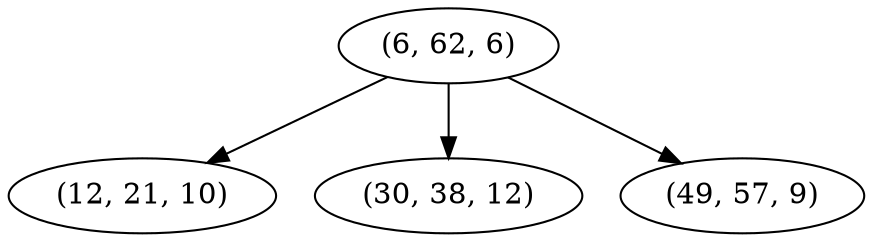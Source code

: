 digraph tree {
    "(6, 62, 6)";
    "(12, 21, 10)";
    "(30, 38, 12)";
    "(49, 57, 9)";
    "(6, 62, 6)" -> "(12, 21, 10)";
    "(6, 62, 6)" -> "(30, 38, 12)";
    "(6, 62, 6)" -> "(49, 57, 9)";
}
